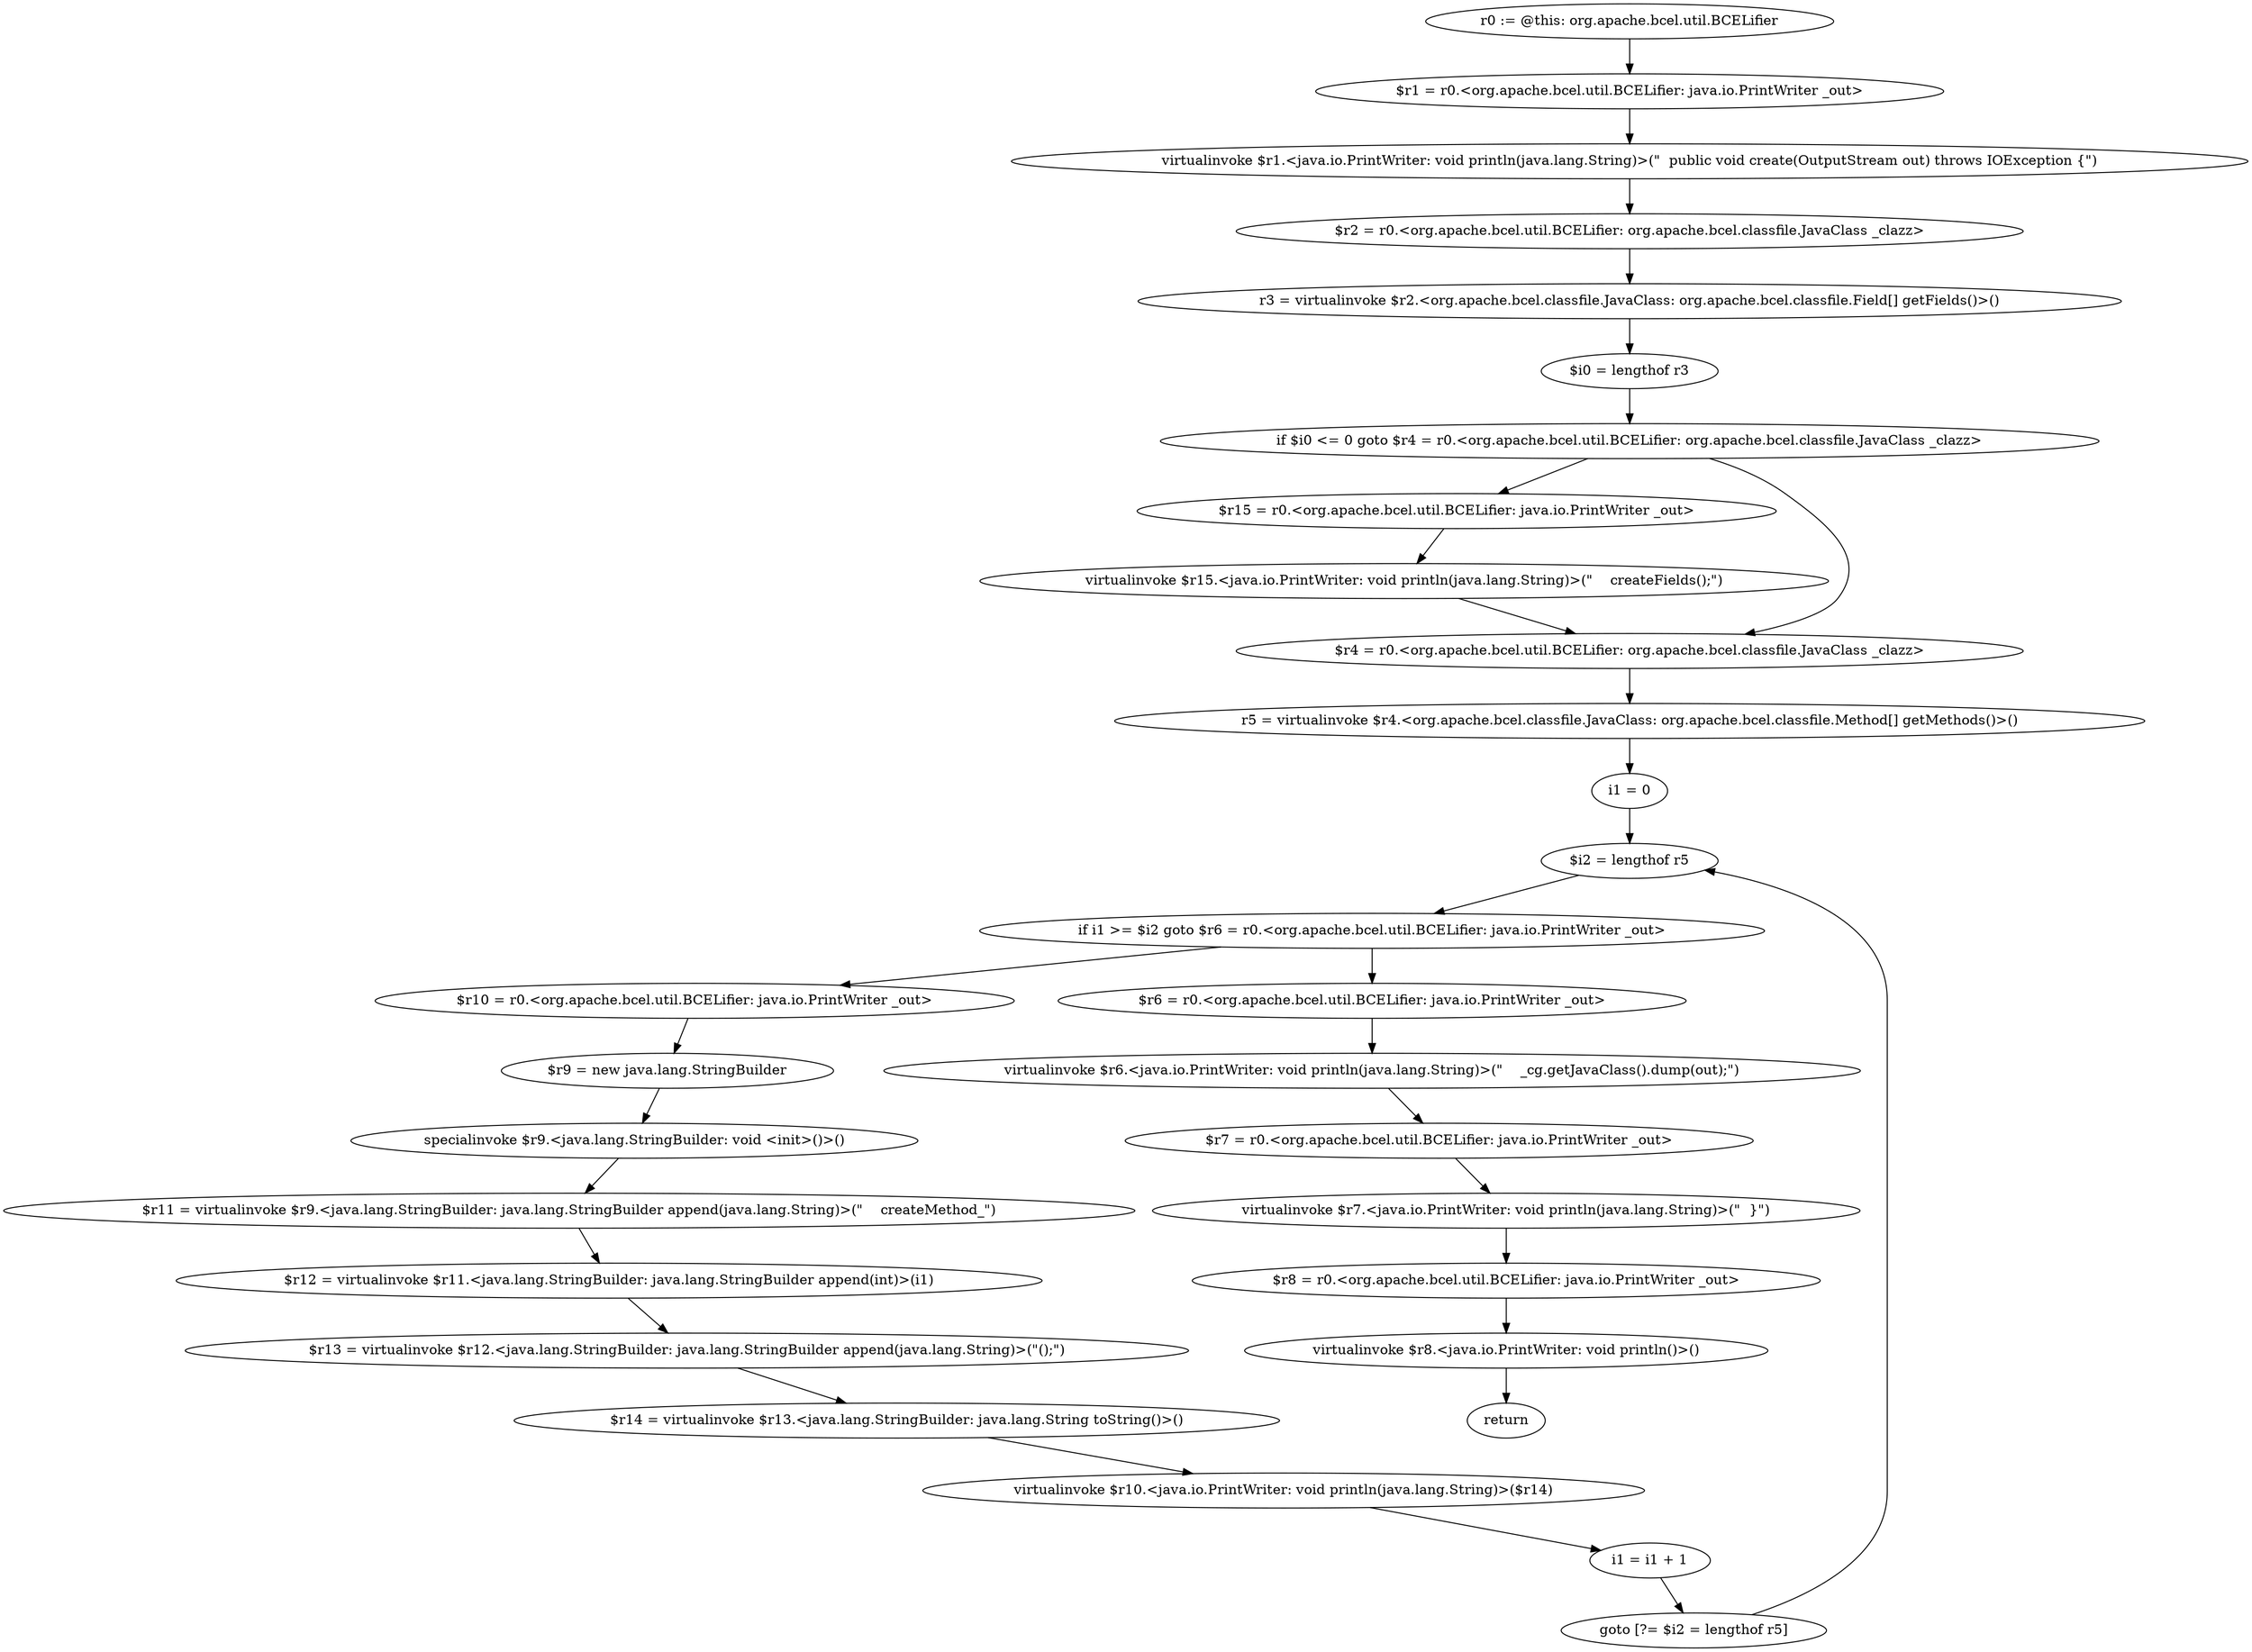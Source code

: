 digraph "unitGraph" {
    "r0 := @this: org.apache.bcel.util.BCELifier"
    "$r1 = r0.<org.apache.bcel.util.BCELifier: java.io.PrintWriter _out>"
    "virtualinvoke $r1.<java.io.PrintWriter: void println(java.lang.String)>(\"  public void create(OutputStream out) throws IOException {\")"
    "$r2 = r0.<org.apache.bcel.util.BCELifier: org.apache.bcel.classfile.JavaClass _clazz>"
    "r3 = virtualinvoke $r2.<org.apache.bcel.classfile.JavaClass: org.apache.bcel.classfile.Field[] getFields()>()"
    "$i0 = lengthof r3"
    "if $i0 <= 0 goto $r4 = r0.<org.apache.bcel.util.BCELifier: org.apache.bcel.classfile.JavaClass _clazz>"
    "$r15 = r0.<org.apache.bcel.util.BCELifier: java.io.PrintWriter _out>"
    "virtualinvoke $r15.<java.io.PrintWriter: void println(java.lang.String)>(\"    createFields();\")"
    "$r4 = r0.<org.apache.bcel.util.BCELifier: org.apache.bcel.classfile.JavaClass _clazz>"
    "r5 = virtualinvoke $r4.<org.apache.bcel.classfile.JavaClass: org.apache.bcel.classfile.Method[] getMethods()>()"
    "i1 = 0"
    "$i2 = lengthof r5"
    "if i1 >= $i2 goto $r6 = r0.<org.apache.bcel.util.BCELifier: java.io.PrintWriter _out>"
    "$r10 = r0.<org.apache.bcel.util.BCELifier: java.io.PrintWriter _out>"
    "$r9 = new java.lang.StringBuilder"
    "specialinvoke $r9.<java.lang.StringBuilder: void <init>()>()"
    "$r11 = virtualinvoke $r9.<java.lang.StringBuilder: java.lang.StringBuilder append(java.lang.String)>(\"    createMethod_\")"
    "$r12 = virtualinvoke $r11.<java.lang.StringBuilder: java.lang.StringBuilder append(int)>(i1)"
    "$r13 = virtualinvoke $r12.<java.lang.StringBuilder: java.lang.StringBuilder append(java.lang.String)>(\"();\")"
    "$r14 = virtualinvoke $r13.<java.lang.StringBuilder: java.lang.String toString()>()"
    "virtualinvoke $r10.<java.io.PrintWriter: void println(java.lang.String)>($r14)"
    "i1 = i1 + 1"
    "goto [?= $i2 = lengthof r5]"
    "$r6 = r0.<org.apache.bcel.util.BCELifier: java.io.PrintWriter _out>"
    "virtualinvoke $r6.<java.io.PrintWriter: void println(java.lang.String)>(\"    _cg.getJavaClass().dump(out);\")"
    "$r7 = r0.<org.apache.bcel.util.BCELifier: java.io.PrintWriter _out>"
    "virtualinvoke $r7.<java.io.PrintWriter: void println(java.lang.String)>(\"  }\")"
    "$r8 = r0.<org.apache.bcel.util.BCELifier: java.io.PrintWriter _out>"
    "virtualinvoke $r8.<java.io.PrintWriter: void println()>()"
    "return"
    "r0 := @this: org.apache.bcel.util.BCELifier"->"$r1 = r0.<org.apache.bcel.util.BCELifier: java.io.PrintWriter _out>";
    "$r1 = r0.<org.apache.bcel.util.BCELifier: java.io.PrintWriter _out>"->"virtualinvoke $r1.<java.io.PrintWriter: void println(java.lang.String)>(\"  public void create(OutputStream out) throws IOException {\")";
    "virtualinvoke $r1.<java.io.PrintWriter: void println(java.lang.String)>(\"  public void create(OutputStream out) throws IOException {\")"->"$r2 = r0.<org.apache.bcel.util.BCELifier: org.apache.bcel.classfile.JavaClass _clazz>";
    "$r2 = r0.<org.apache.bcel.util.BCELifier: org.apache.bcel.classfile.JavaClass _clazz>"->"r3 = virtualinvoke $r2.<org.apache.bcel.classfile.JavaClass: org.apache.bcel.classfile.Field[] getFields()>()";
    "r3 = virtualinvoke $r2.<org.apache.bcel.classfile.JavaClass: org.apache.bcel.classfile.Field[] getFields()>()"->"$i0 = lengthof r3";
    "$i0 = lengthof r3"->"if $i0 <= 0 goto $r4 = r0.<org.apache.bcel.util.BCELifier: org.apache.bcel.classfile.JavaClass _clazz>";
    "if $i0 <= 0 goto $r4 = r0.<org.apache.bcel.util.BCELifier: org.apache.bcel.classfile.JavaClass _clazz>"->"$r15 = r0.<org.apache.bcel.util.BCELifier: java.io.PrintWriter _out>";
    "if $i0 <= 0 goto $r4 = r0.<org.apache.bcel.util.BCELifier: org.apache.bcel.classfile.JavaClass _clazz>"->"$r4 = r0.<org.apache.bcel.util.BCELifier: org.apache.bcel.classfile.JavaClass _clazz>";
    "$r15 = r0.<org.apache.bcel.util.BCELifier: java.io.PrintWriter _out>"->"virtualinvoke $r15.<java.io.PrintWriter: void println(java.lang.String)>(\"    createFields();\")";
    "virtualinvoke $r15.<java.io.PrintWriter: void println(java.lang.String)>(\"    createFields();\")"->"$r4 = r0.<org.apache.bcel.util.BCELifier: org.apache.bcel.classfile.JavaClass _clazz>";
    "$r4 = r0.<org.apache.bcel.util.BCELifier: org.apache.bcel.classfile.JavaClass _clazz>"->"r5 = virtualinvoke $r4.<org.apache.bcel.classfile.JavaClass: org.apache.bcel.classfile.Method[] getMethods()>()";
    "r5 = virtualinvoke $r4.<org.apache.bcel.classfile.JavaClass: org.apache.bcel.classfile.Method[] getMethods()>()"->"i1 = 0";
    "i1 = 0"->"$i2 = lengthof r5";
    "$i2 = lengthof r5"->"if i1 >= $i2 goto $r6 = r0.<org.apache.bcel.util.BCELifier: java.io.PrintWriter _out>";
    "if i1 >= $i2 goto $r6 = r0.<org.apache.bcel.util.BCELifier: java.io.PrintWriter _out>"->"$r10 = r0.<org.apache.bcel.util.BCELifier: java.io.PrintWriter _out>";
    "if i1 >= $i2 goto $r6 = r0.<org.apache.bcel.util.BCELifier: java.io.PrintWriter _out>"->"$r6 = r0.<org.apache.bcel.util.BCELifier: java.io.PrintWriter _out>";
    "$r10 = r0.<org.apache.bcel.util.BCELifier: java.io.PrintWriter _out>"->"$r9 = new java.lang.StringBuilder";
    "$r9 = new java.lang.StringBuilder"->"specialinvoke $r9.<java.lang.StringBuilder: void <init>()>()";
    "specialinvoke $r9.<java.lang.StringBuilder: void <init>()>()"->"$r11 = virtualinvoke $r9.<java.lang.StringBuilder: java.lang.StringBuilder append(java.lang.String)>(\"    createMethod_\")";
    "$r11 = virtualinvoke $r9.<java.lang.StringBuilder: java.lang.StringBuilder append(java.lang.String)>(\"    createMethod_\")"->"$r12 = virtualinvoke $r11.<java.lang.StringBuilder: java.lang.StringBuilder append(int)>(i1)";
    "$r12 = virtualinvoke $r11.<java.lang.StringBuilder: java.lang.StringBuilder append(int)>(i1)"->"$r13 = virtualinvoke $r12.<java.lang.StringBuilder: java.lang.StringBuilder append(java.lang.String)>(\"();\")";
    "$r13 = virtualinvoke $r12.<java.lang.StringBuilder: java.lang.StringBuilder append(java.lang.String)>(\"();\")"->"$r14 = virtualinvoke $r13.<java.lang.StringBuilder: java.lang.String toString()>()";
    "$r14 = virtualinvoke $r13.<java.lang.StringBuilder: java.lang.String toString()>()"->"virtualinvoke $r10.<java.io.PrintWriter: void println(java.lang.String)>($r14)";
    "virtualinvoke $r10.<java.io.PrintWriter: void println(java.lang.String)>($r14)"->"i1 = i1 + 1";
    "i1 = i1 + 1"->"goto [?= $i2 = lengthof r5]";
    "goto [?= $i2 = lengthof r5]"->"$i2 = lengthof r5";
    "$r6 = r0.<org.apache.bcel.util.BCELifier: java.io.PrintWriter _out>"->"virtualinvoke $r6.<java.io.PrintWriter: void println(java.lang.String)>(\"    _cg.getJavaClass().dump(out);\")";
    "virtualinvoke $r6.<java.io.PrintWriter: void println(java.lang.String)>(\"    _cg.getJavaClass().dump(out);\")"->"$r7 = r0.<org.apache.bcel.util.BCELifier: java.io.PrintWriter _out>";
    "$r7 = r0.<org.apache.bcel.util.BCELifier: java.io.PrintWriter _out>"->"virtualinvoke $r7.<java.io.PrintWriter: void println(java.lang.String)>(\"  }\")";
    "virtualinvoke $r7.<java.io.PrintWriter: void println(java.lang.String)>(\"  }\")"->"$r8 = r0.<org.apache.bcel.util.BCELifier: java.io.PrintWriter _out>";
    "$r8 = r0.<org.apache.bcel.util.BCELifier: java.io.PrintWriter _out>"->"virtualinvoke $r8.<java.io.PrintWriter: void println()>()";
    "virtualinvoke $r8.<java.io.PrintWriter: void println()>()"->"return";
}
